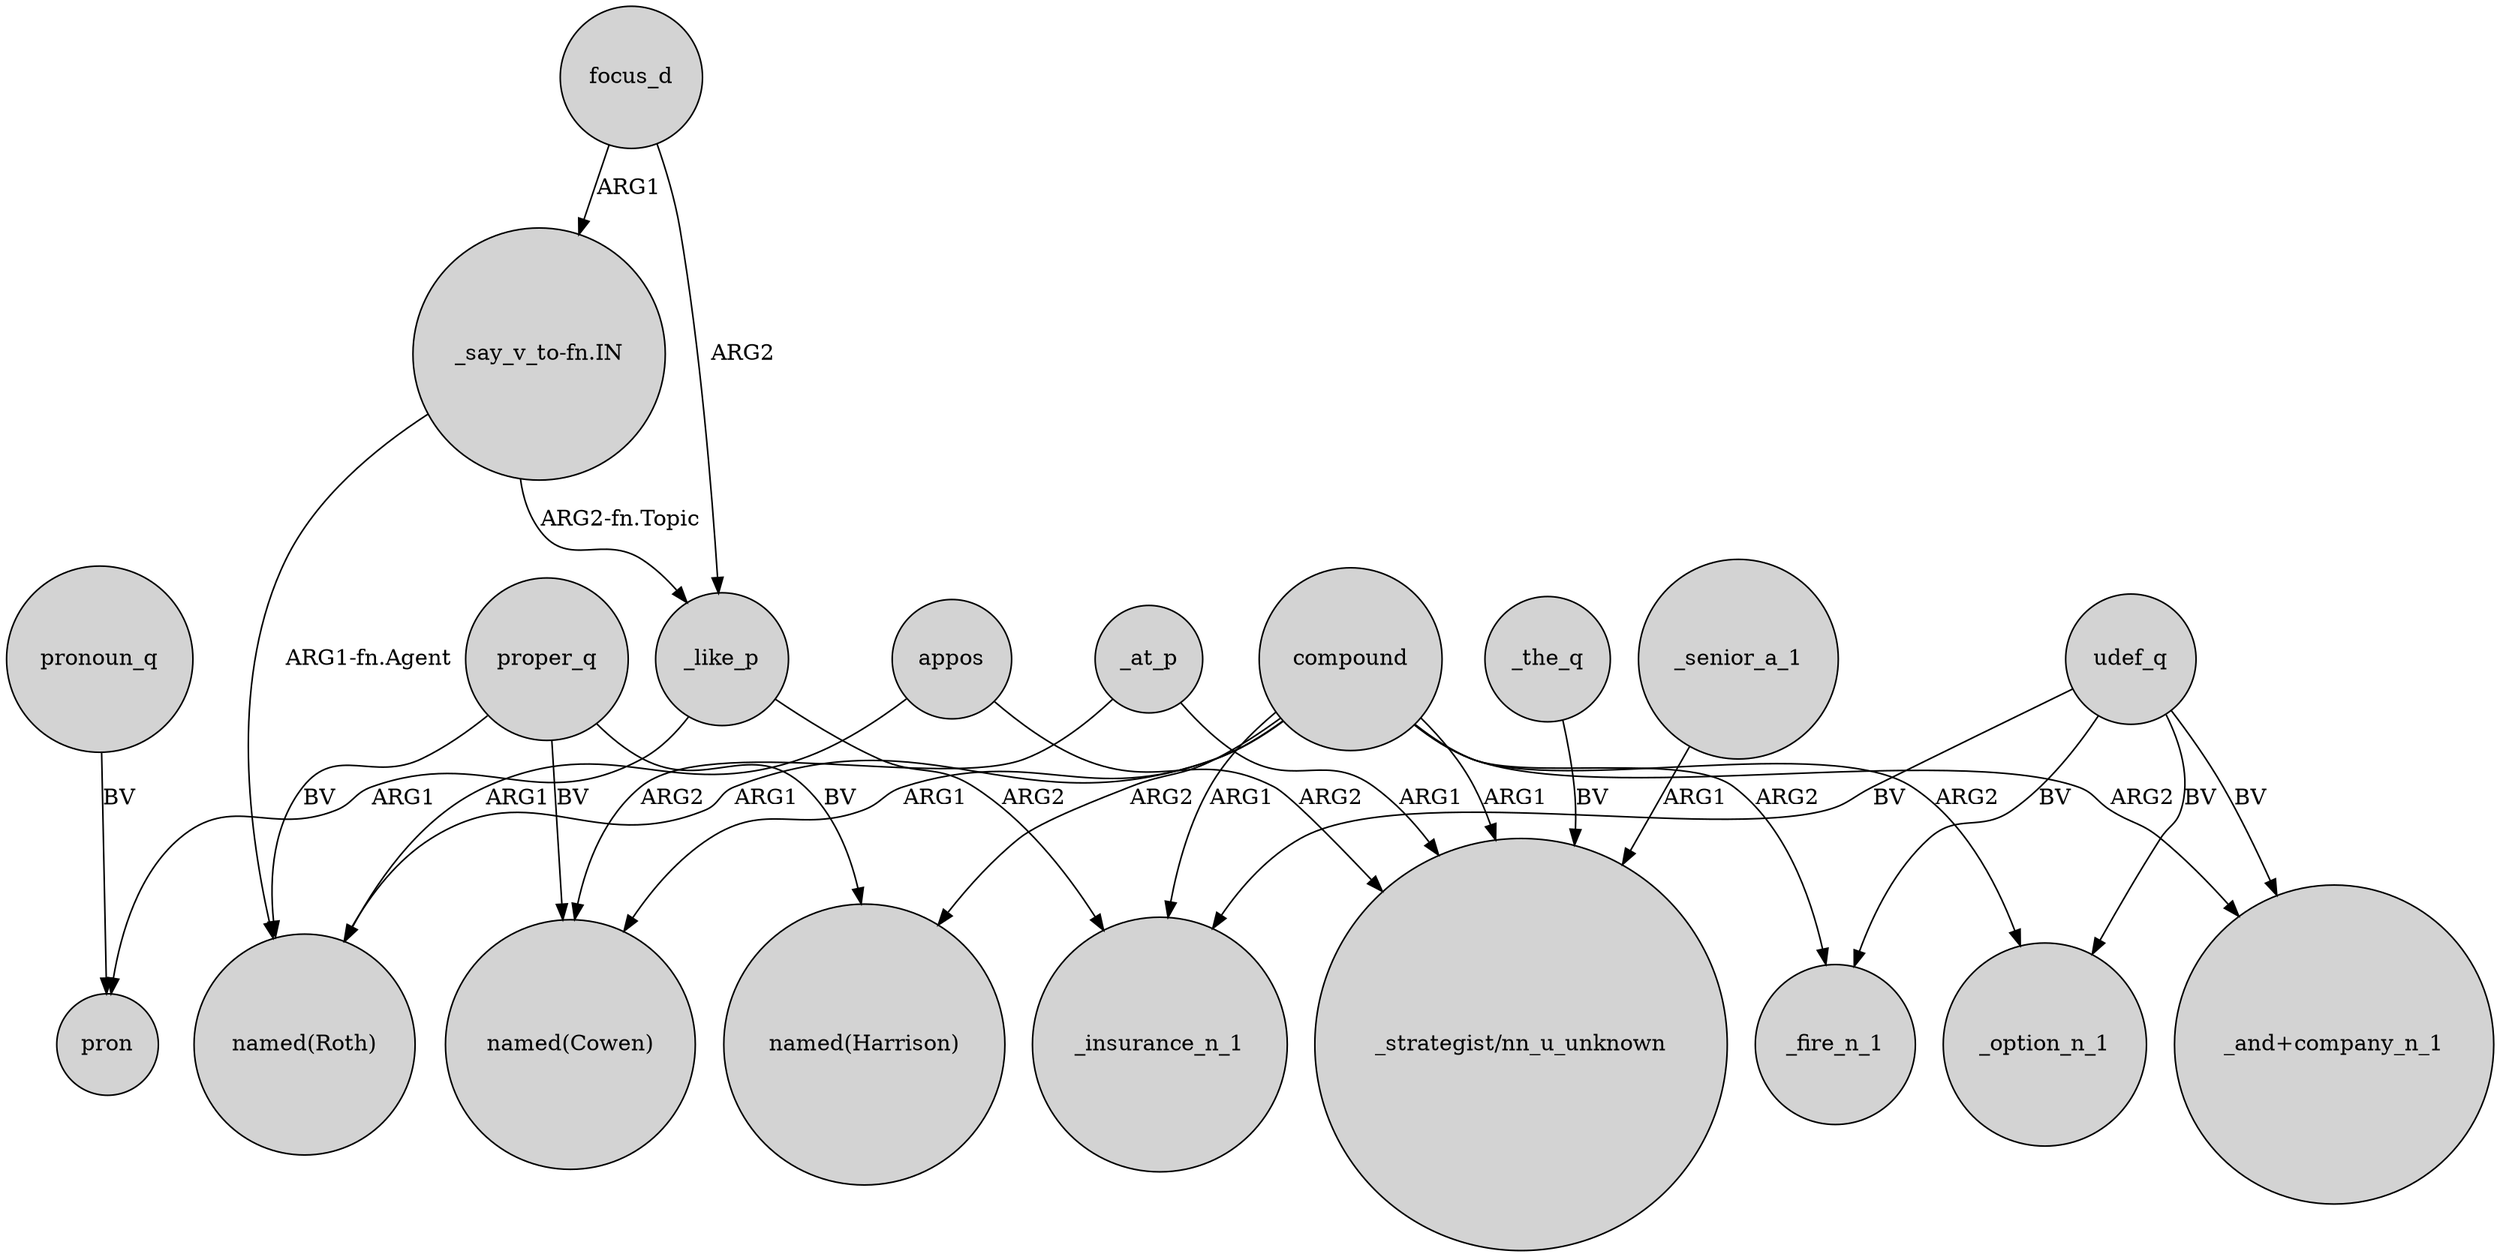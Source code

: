 digraph {
	node [shape=circle style=filled]
	compound -> _insurance_n_1 [label=ARG1]
	compound -> "named(Harrison)" [label=ARG2]
	focus_d -> _like_p [label=ARG2]
	udef_q -> _option_n_1 [label=BV]
	compound -> "named(Cowen)" [label=ARG1]
	_at_p -> "named(Cowen)" [label=ARG2]
	udef_q -> _insurance_n_1 [label=BV]
	_like_p -> _insurance_n_1 [label=ARG2]
	"_say_v_to-fn.IN" -> "named(Roth)" [label="ARG1-fn.Agent"]
	_like_p -> pron [label=ARG1]
	_the_q -> "_strategist/nn_u_unknown" [label=BV]
	"_say_v_to-fn.IN" -> _like_p [label="ARG2-fn.Topic"]
	compound -> "_strategist/nn_u_unknown" [label=ARG1]
	proper_q -> "named(Cowen)" [label=BV]
	pronoun_q -> pron [label=BV]
	proper_q -> "named(Harrison)" [label=BV]
	compound -> _option_n_1 [label=ARG2]
	_senior_a_1 -> "_strategist/nn_u_unknown" [label=ARG1]
	compound -> "_and+company_n_1" [label=ARG2]
	udef_q -> _fire_n_1 [label=BV]
	proper_q -> "named(Roth)" [label=BV]
	compound -> "named(Roth)" [label=ARG1]
	appos -> "named(Roth)" [label=ARG1]
	appos -> "_strategist/nn_u_unknown" [label=ARG2]
	compound -> _fire_n_1 [label=ARG2]
	udef_q -> "_and+company_n_1" [label=BV]
	_at_p -> "_strategist/nn_u_unknown" [label=ARG1]
	focus_d -> "_say_v_to-fn.IN" [label=ARG1]
}
